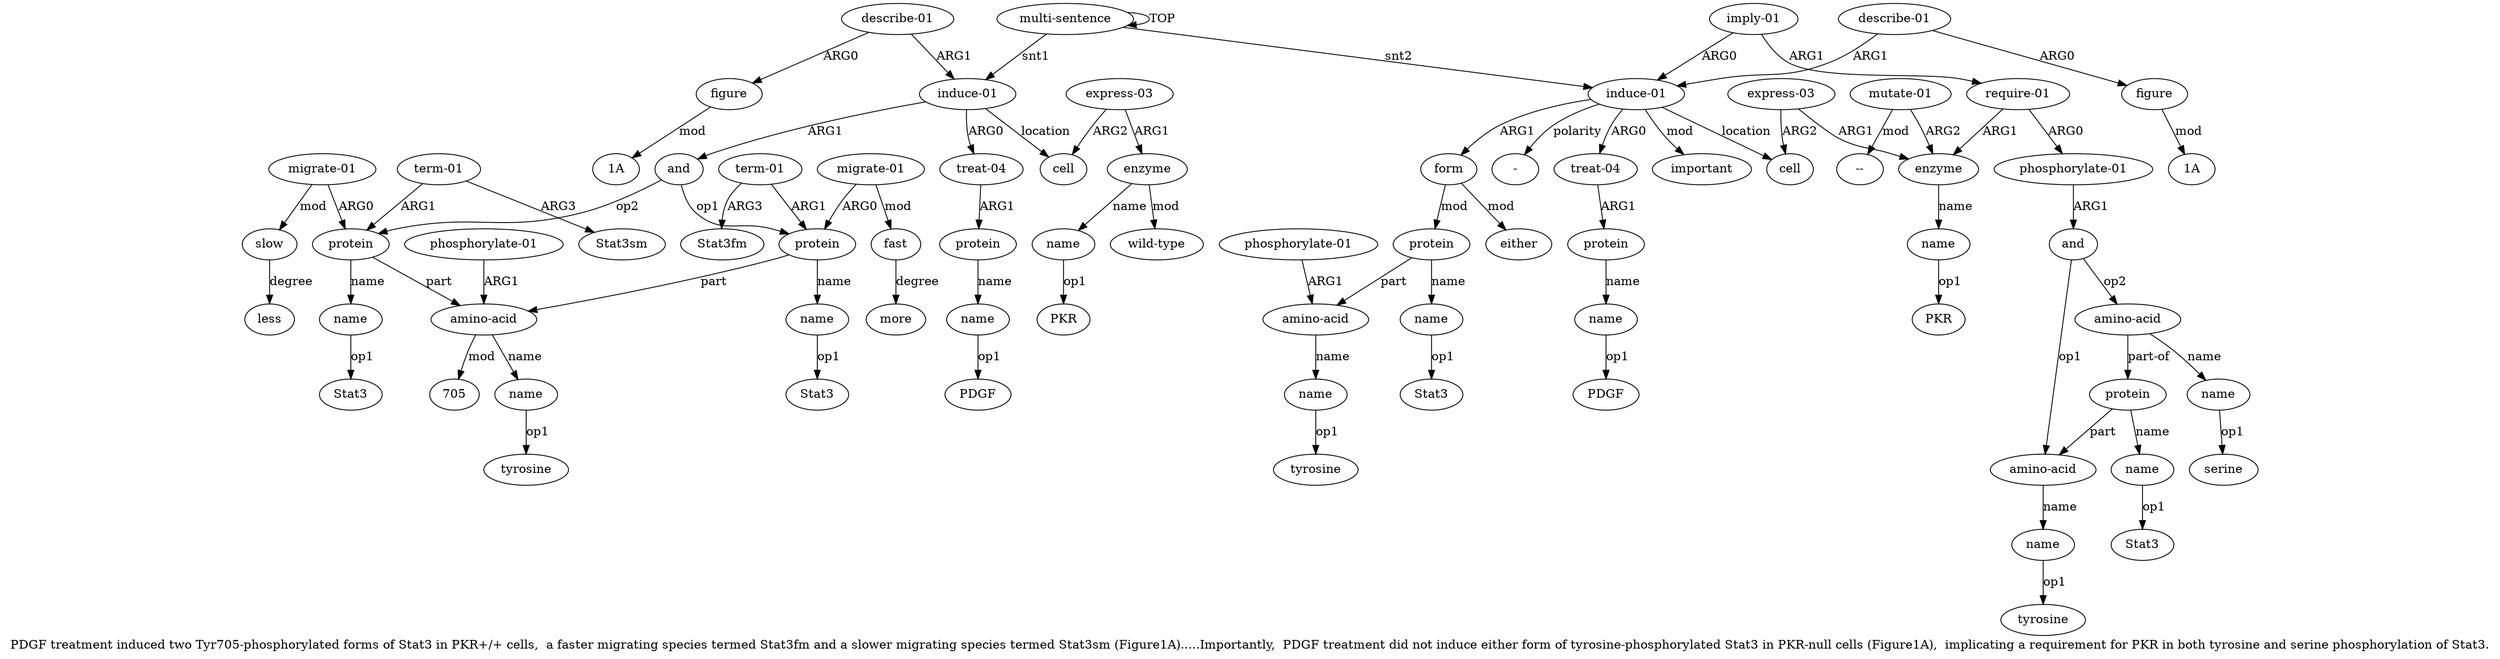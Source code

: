 digraph  {
	graph [label="PDGF treatment induced two Tyr705-phosphorylated forms of Stat3 in PKR+/+ cells,  a faster migrating species termed Stat3fm and \
a slower migrating species termed Stat3sm (Figure1A).....Importantly,  PDGF treatment did not induce either form of tyrosine-phosphorylated \
Stat3 in PKR-null cells (Figure1A),  implicating a requirement for PKR in both tyrosine and serine phosphorylation of Stat3."];
	node [label="\N"];
	a20	 [color=black,
		gold_ind=20,
		gold_label=less,
		label=less,
		test_ind=20,
		test_label=less];
	a21	 [color=black,
		gold_ind=21,
		gold_label="term-01",
		label="term-01",
		test_ind=21,
		test_label="term-01"];
	a22	 [color=black,
		gold_ind=22,
		gold_label=Stat3sm,
		label=Stat3sm,
		test_ind=22,
		test_label=Stat3sm];
	a21 -> a22 [key=0,
	color=black,
	gold_label=ARG3,
	label=ARG3,
	test_label=ARG3];
a16 [color=black,
	gold_ind=16,
	gold_label=protein,
	label=protein,
	test_ind=16,
	test_label=protein];
a21 -> a16 [key=0,
color=black,
gold_label=ARG1,
label=ARG1,
test_label=ARG1];
a23 [color=black,
gold_ind=23,
gold_label=cell,
label=cell,
test_ind=23,
test_label=cell];
a24 [color=black,
gold_ind=24,
gold_label="express-03",
label="express-03",
test_ind=24,
test_label="express-03"];
a24 -> a23 [key=0,
color=black,
gold_label=ARG2,
label=ARG2,
test_label=ARG2];
a25 [color=black,
gold_ind=25,
gold_label=enzyme,
label=enzyme,
test_ind=25,
test_label=enzyme];
a24 -> a25 [key=0,
color=black,
gold_label=ARG1,
label=ARG1,
test_label=ARG1];
a26 [color=black,
gold_ind=26,
gold_label=name,
label=name,
test_ind=26,
test_label=name];
a25 -> a26 [key=0,
color=black,
gold_label=name,
label=name,
test_label=name];
a27 [color=black,
gold_ind=27,
gold_label="wild-type",
label="wild-type",
test_ind=27,
test_label="wild-type"];
a25 -> a27 [key=0,
color=black,
gold_label=mod,
label=mod,
test_label=mod];
"a26 PKR" [color=black,
gold_ind=-1,
gold_label=PKR,
label=PKR,
test_ind=-1,
test_label=PKR];
a26 -> "a26 PKR" [key=0,
color=black,
gold_label=op1,
label=op1,
test_label=op1];
a28 [color=black,
gold_ind=28,
gold_label="describe-01",
label="describe-01",
test_ind=28,
test_label="describe-01"];
a29 [color=black,
gold_ind=29,
gold_label=figure,
label=figure,
test_ind=29,
test_label=figure];
a28 -> a29 [key=0,
color=black,
gold_label=ARG0,
label=ARG0,
test_label=ARG0];
a1 [color=black,
gold_ind=1,
gold_label="induce-01",
label="induce-01",
test_ind=1,
test_label="induce-01"];
a28 -> a1 [key=0,
color=black,
gold_label=ARG1,
label=ARG1,
test_label=ARG1];
"a29 1A" [color=black,
gold_ind=-1,
gold_label="1A",
label="1A",
test_ind=-1,
test_label="1A"];
a29 -> "a29 1A" [key=0,
color=black,
gold_label=mod,
label=mod,
test_label=mod];
a31 [color=black,
gold_ind=31,
gold_label="treat-04",
label="treat-04",
test_ind=31,
test_label="treat-04"];
a32 [color=black,
gold_ind=32,
gold_label=protein,
label=protein,
test_ind=32,
test_label=protein];
a31 -> a32 [key=0,
color=black,
gold_label=ARG1,
label=ARG1,
test_label=ARG1];
a30 [color=black,
gold_ind=30,
gold_label="induce-01",
label="induce-01",
test_ind=30,
test_label="induce-01"];
a30 -> a31 [key=0,
color=black,
gold_label=ARG0,
label=ARG0,
test_label=ARG0];
"a30 -" [color=black,
gold_ind=-1,
gold_label="-",
label="-",
test_ind=-1,
test_label="-"];
a30 -> "a30 -" [key=0,
color=black,
gold_label=polarity,
label=polarity,
test_label=polarity];
a34 [color=black,
gold_ind=34,
gold_label=form,
label=form,
test_ind=34,
test_label=form];
a30 -> a34 [key=0,
color=black,
gold_label=ARG1,
label=ARG1,
test_label=ARG1];
a58 [color=black,
gold_ind=58,
gold_label=important,
label=important,
test_ind=58,
test_label=important];
a30 -> a58 [key=0,
color=black,
gold_label=mod,
label=mod,
test_label=mod];
a41 [color=black,
gold_ind=41,
gold_label=cell,
label=cell,
test_ind=41,
test_label=cell];
a30 -> a41 [key=0,
color=black,
gold_label=location,
label=location,
test_label=location];
"a33 PDGF" [color=black,
gold_ind=-1,
gold_label=PDGF,
label=PDGF,
test_ind=-1,
test_label=PDGF];
a37 [color=black,
gold_ind=37,
gold_label="amino-acid",
label="amino-acid",
test_ind=37,
test_label="amino-acid"];
a38 [color=black,
gold_ind=38,
gold_label=name,
label=name,
test_ind=38,
test_label=name];
a37 -> a38 [key=0,
color=black,
gold_label=name,
label=name,
test_label=name];
"a45 --" [color=black,
gold_ind=-1,
gold_label="--",
label="--",
test_ind=-1,
test_label="--"];
a36 [color=black,
gold_ind=36,
gold_label=name,
label=name,
test_ind=36,
test_label=name];
"a36 Stat3" [color=black,
gold_ind=-1,
gold_label=Stat3,
label=Stat3,
test_ind=-1,
test_label=Stat3];
a36 -> "a36 Stat3" [key=0,
color=black,
gold_label=op1,
label=op1,
test_label=op1];
a33 [color=black,
gold_ind=33,
gold_label=name,
label=name,
test_ind=33,
test_label=name];
a33 -> "a33 PDGF" [key=0,
color=black,
gold_label=op1,
label=op1,
test_label=op1];
"a38 tyrosine" [color=black,
gold_ind=-1,
gold_label=tyrosine,
label=tyrosine,
test_ind=-1,
test_label=tyrosine];
a35 [color=black,
gold_ind=35,
gold_label=protein,
label=protein,
test_ind=35,
test_label=protein];
a35 -> a37 [key=0,
color=black,
gold_label=part,
label=part,
test_label=part];
a35 -> a36 [key=0,
color=black,
gold_label=name,
label=name,
test_label=name];
"a13 705" [color=black,
gold_ind=-1,
gold_label=705,
label=705,
test_ind=-1,
test_label=705];
a34 -> a35 [key=0,
color=black,
gold_label=mod,
label=mod,
test_label=mod];
a40 [color=black,
gold_ind=40,
gold_label=either,
label=either,
test_ind=40,
test_label=either];
a34 -> a40 [key=0,
color=black,
gold_label=mod,
label=mod,
test_label=mod];
"a4 PDGF" [color=black,
gold_ind=-1,
gold_label=PDGF,
label=PDGF,
test_ind=-1,
test_label=PDGF];
a51 [color=black,
gold_ind=51,
gold_label=and,
label=and,
test_ind=51,
test_label=and];
a52 [color=black,
gold_ind=52,
gold_label="amino-acid",
label="amino-acid",
test_ind=52,
test_label="amino-acid"];
a51 -> a52 [key=0,
color=black,
gold_label=op1,
label=op1,
test_label=op1];
a56 [color=black,
gold_ind=56,
gold_label="amino-acid",
label="amino-acid",
test_ind=56,
test_label="amino-acid"];
a51 -> a56 [key=0,
color=black,
gold_label=op2,
label=op2,
test_label=op2];
a50 [color=black,
gold_ind=50,
gold_label="phosphorylate-01",
label="phosphorylate-01",
test_ind=50,
test_label="phosphorylate-01"];
a50 -> a51 [key=0,
color=black,
gold_label=ARG1,
label=ARG1,
test_label=ARG1];
a53 [color=black,
gold_ind=53,
gold_label=name,
label=name,
test_ind=53,
test_label=name];
"a53 tyrosine" [color=black,
gold_ind=-1,
gold_label=tyrosine,
label=tyrosine,
test_ind=-1,
test_label=tyrosine];
a53 -> "a53 tyrosine" [key=0,
color=black,
gold_label=op1,
label=op1,
test_label=op1];
a52 -> a53 [key=0,
color=black,
gold_label=name,
label=name,
test_label=name];
a55 [color=black,
gold_ind=55,
gold_label=name,
label=name,
test_ind=55,
test_label=name];
"a55 Stat3" [color=black,
gold_ind=-1,
gold_label=Stat3,
label=Stat3,
test_ind=-1,
test_label=Stat3];
a55 -> "a55 Stat3" [key=0,
color=black,
gold_label=op1,
label=op1,
test_label=op1];
a54 [color=black,
gold_ind=54,
gold_label=protein,
label=protein,
test_ind=54,
test_label=protein];
a54 -> a52 [key=0,
color=black,
gold_label=part,
label=part,
test_label=part];
a54 -> a55 [key=0,
color=black,
gold_label=name,
label=name,
test_label=name];
a57 [color=black,
gold_ind=57,
gold_label=name,
label=name,
test_ind=57,
test_label=name];
"a57 serine" [color=black,
gold_ind=-1,
gold_label=serine,
label=serine,
test_ind=-1,
test_label=serine];
a57 -> "a57 serine" [key=0,
color=black,
gold_label=op1,
label=op1,
test_label=op1];
a56 -> a54 [key=0,
color=black,
gold_label="part-of",
label="part-of",
test_label="part-of"];
a56 -> a57 [key=0,
color=black,
gold_label=name,
label=name,
test_label=name];
a32 -> a33 [key=0,
color=black,
gold_label=name,
label=name,
test_label=name];
a15 [color=black,
gold_ind=15,
gold_label="phosphorylate-01",
label="phosphorylate-01",
test_ind=15,
test_label="phosphorylate-01"];
a13 [color=black,
gold_ind=13,
gold_label="amino-acid",
label="amino-acid",
test_ind=13,
test_label="amino-acid"];
a15 -> a13 [key=0,
color=black,
gold_label=ARG1,
label=ARG1,
test_label=ARG1];
a14 [color=black,
gold_ind=14,
gold_label=name,
label=name,
test_ind=14,
test_label=name];
"a14 tyrosine" [color=black,
gold_ind=-1,
gold_label=tyrosine,
label=tyrosine,
test_ind=-1,
test_label=tyrosine];
a14 -> "a14 tyrosine" [key=0,
color=black,
gold_label=op1,
label=op1,
test_label=op1];
a17 [color=black,
gold_ind=17,
gold_label=name,
label=name,
test_ind=17,
test_label=name];
"a17 Stat3" [color=black,
gold_ind=-1,
gold_label=Stat3,
label=Stat3,
test_ind=-1,
test_label=Stat3];
a17 -> "a17 Stat3" [key=0,
color=black,
gold_label=op1,
label=op1,
test_label=op1];
a16 -> a17 [key=0,
color=black,
gold_label=name,
label=name,
test_label=name];
a16 -> a13 [key=0,
color=black,
gold_label=part,
label=part,
test_label=part];
a11 [color=black,
gold_ind=11,
gold_label="term-01",
label="term-01",
test_ind=11,
test_label="term-01"];
a12 [color=black,
gold_ind=12,
gold_label=Stat3fm,
label=Stat3fm,
test_ind=12,
test_label=Stat3fm];
a11 -> a12 [key=0,
color=black,
gold_label=ARG3,
label=ARG3,
test_label=ARG3];
a6 [color=black,
gold_ind=6,
gold_label=protein,
label=protein,
test_ind=6,
test_label=protein];
a11 -> a6 [key=0,
color=black,
gold_label=ARG1,
label=ARG1,
test_label=ARG1];
a10 [color=black,
gold_ind=10,
gold_label=more,
label=more,
test_ind=10,
test_label=more];
a13 -> "a13 705" [key=0,
color=black,
gold_label=mod,
label=mod,
test_label=mod];
a13 -> a14 [key=0,
color=black,
gold_label=name,
label=name,
test_label=name];
a39 [color=black,
gold_ind=39,
gold_label="phosphorylate-01",
label="phosphorylate-01",
test_ind=39,
test_label="phosphorylate-01"];
a39 -> a37 [key=0,
color=black,
gold_label=ARG1,
label=ARG1,
test_label=ARG1];
a38 -> "a38 tyrosine" [key=0,
color=black,
gold_label=op1,
label=op1,
test_label=op1];
a19 [color=black,
gold_ind=19,
gold_label=slow,
label=slow,
test_ind=19,
test_label=slow];
a19 -> a20 [key=0,
color=black,
gold_label=degree,
label=degree,
test_label=degree];
a18 [color=black,
gold_ind=18,
gold_label="migrate-01",
label="migrate-01",
test_ind=18,
test_label="migrate-01"];
a18 -> a16 [key=0,
color=black,
gold_label=ARG0,
label=ARG0,
test_label=ARG0];
a18 -> a19 [key=0,
color=black,
gold_label=mod,
label=mod,
test_label=mod];
a1 -> a23 [key=0,
color=black,
gold_label=location,
label=location,
test_label=location];
a2 [color=black,
gold_ind=2,
gold_label="treat-04",
label="treat-04",
test_ind=2,
test_label="treat-04"];
a1 -> a2 [key=0,
color=black,
gold_label=ARG0,
label=ARG0,
test_label=ARG0];
a5 [color=black,
gold_ind=5,
gold_label=and,
label=and,
test_ind=5,
test_label=and];
a1 -> a5 [key=0,
color=black,
gold_label=ARG1,
label=ARG1,
test_label=ARG1];
a0 [color=black,
gold_ind=0,
gold_label="multi-sentence",
label="multi-sentence",
test_ind=0,
test_label="multi-sentence"];
a0 -> a30 [key=0,
color=black,
gold_label=snt2,
label=snt2,
test_label=snt2];
a0 -> a1 [key=0,
color=black,
gold_label=snt1,
label=snt1,
test_label=snt1];
a0 -> a0 [key=0,
color=black,
gold_label=TOP,
label=TOP,
test_label=TOP];
a3 [color=black,
gold_ind=3,
gold_label=protein,
label=protein,
test_ind=3,
test_label=protein];
a4 [color=black,
gold_ind=4,
gold_label=name,
label=name,
test_ind=4,
test_label=name];
a3 -> a4 [key=0,
color=black,
gold_label=name,
label=name,
test_label=name];
a2 -> a3 [key=0,
color=black,
gold_label=ARG1,
label=ARG1,
test_label=ARG1];
a5 -> a16 [key=0,
color=black,
gold_label=op2,
label=op2,
test_label=op2];
a5 -> a6 [key=0,
color=black,
gold_label=op1,
label=op1,
test_label=op1];
a4 -> "a4 PDGF" [key=0,
color=black,
gold_label=op1,
label=op1,
test_label=op1];
a7 [color=black,
gold_ind=7,
gold_label=name,
label=name,
test_ind=7,
test_label=name];
"a7 Stat3" [color=black,
gold_ind=-1,
gold_label=Stat3,
label=Stat3,
test_ind=-1,
test_label=Stat3];
a7 -> "a7 Stat3" [key=0,
color=black,
gold_label=op1,
label=op1,
test_label=op1];
a6 -> a13 [key=0,
color=black,
gold_label=part,
label=part,
test_label=part];
a6 -> a7 [key=0,
color=black,
gold_label=name,
label=name,
test_label=name];
a9 [color=black,
gold_ind=9,
gold_label=fast,
label=fast,
test_ind=9,
test_label=fast];
a9 -> a10 [key=0,
color=black,
gold_label=degree,
label=degree,
test_label=degree];
a8 [color=black,
gold_ind=8,
gold_label="migrate-01",
label="migrate-01",
test_ind=8,
test_label="migrate-01"];
a8 -> a6 [key=0,
color=black,
gold_label=ARG0,
label=ARG0,
test_label=ARG0];
a8 -> a9 [key=0,
color=black,
gold_label=mod,
label=mod,
test_label=mod];
"a44 PKR" [color=black,
gold_ind=-1,
gold_label=PKR,
label=PKR,
test_ind=-1,
test_label=PKR];
"a47 1A" [color=black,
gold_ind=-1,
gold_label="1A",
label="1A",
test_ind=-1,
test_label="1A"];
a46 [color=black,
gold_ind=46,
gold_label="describe-01",
label="describe-01",
test_ind=46,
test_label="describe-01"];
a46 -> a30 [key=0,
color=black,
gold_label=ARG1,
label=ARG1,
test_label=ARG1];
a47 [color=black,
gold_ind=47,
gold_label=figure,
label=figure,
test_ind=47,
test_label=figure];
a46 -> a47 [key=0,
color=black,
gold_label=ARG0,
label=ARG0,
test_label=ARG0];
a47 -> "a47 1A" [key=0,
color=black,
gold_label=mod,
label=mod,
test_label=mod];
a44 [color=black,
gold_ind=44,
gold_label=name,
label=name,
test_ind=44,
test_label=name];
a44 -> "a44 PKR" [key=0,
color=black,
gold_label=op1,
label=op1,
test_label=op1];
a45 [color=black,
gold_ind=45,
gold_label="mutate-01",
label="mutate-01",
test_ind=45,
test_label="mutate-01"];
a45 -> "a45 --" [key=0,
color=black,
gold_label=mod,
label=mod,
test_label=mod];
a43 [color=black,
gold_ind=43,
gold_label=enzyme,
label=enzyme,
test_ind=43,
test_label=enzyme];
a45 -> a43 [key=0,
color=black,
gold_label=ARG2,
label=ARG2,
test_label=ARG2];
a42 [color=black,
gold_ind=42,
gold_label="express-03",
label="express-03",
test_ind=42,
test_label="express-03"];
a42 -> a43 [key=0,
color=black,
gold_label=ARG1,
label=ARG1,
test_label=ARG1];
a42 -> a41 [key=0,
color=black,
gold_label=ARG2,
label=ARG2,
test_label=ARG2];
a43 -> a44 [key=0,
color=black,
gold_label=name,
label=name,
test_label=name];
a48 [color=black,
gold_ind=48,
gold_label="imply-01",
label="imply-01",
test_ind=48,
test_label="imply-01"];
a48 -> a30 [key=0,
color=black,
gold_label=ARG0,
label=ARG0,
test_label=ARG0];
a49 [color=black,
gold_ind=49,
gold_label="require-01",
label="require-01",
test_ind=49,
test_label="require-01"];
a48 -> a49 [key=0,
color=black,
gold_label=ARG1,
label=ARG1,
test_label=ARG1];
a49 -> a50 [key=0,
color=black,
gold_label=ARG0,
label=ARG0,
test_label=ARG0];
a49 -> a43 [key=0,
color=black,
gold_label=ARG1,
label=ARG1,
test_label=ARG1];
}
